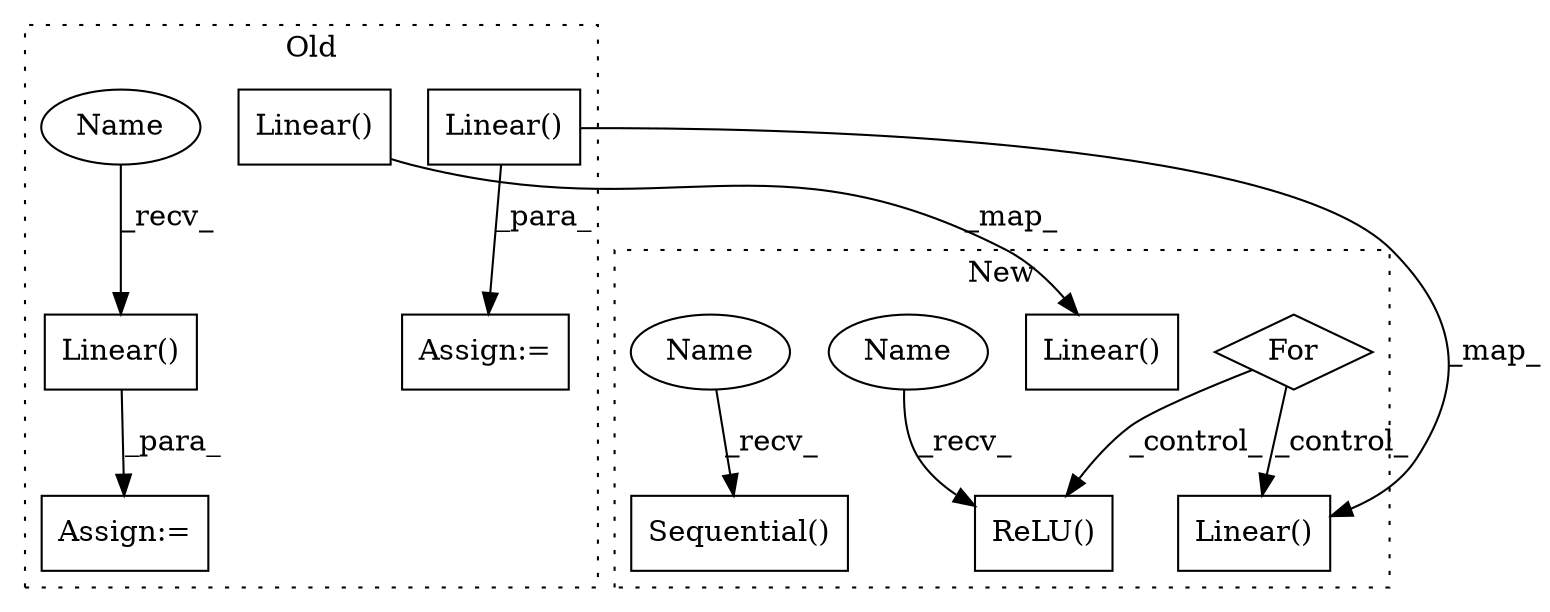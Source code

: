 digraph G {
subgraph cluster0 {
1 [label="Linear()" a="75" s="1330,1382" l="10,1" shape="box"];
4 [label="Linear()" a="75" s="1476,1528" l="10,1" shape="box"];
8 [label="Linear()" a="75" s="1549,1589" l="10,1" shape="box"];
9 [label="Assign:=" a="68" s="1473" l="3" shape="box"];
10 [label="Assign:=" a="68" s="1327" l="3" shape="box"];
13 [label="Name" a="87" s="1330" l="2" shape="ellipse"];
label = "Old";
style="dotted";
}
subgraph cluster1 {
2 [label="ReLU()" a="75" s="1397" l="9" shape="box"];
3 [label="Sequential()" a="75" s="1519,1534" l="14,7" shape="box"];
5 [label="Linear()" a="75" s="1337,1368" l="10,1" shape="box"];
6 [label="For" a="107" s="1274,1309" l="4,14" shape="diamond"];
7 [label="Linear()" a="75" s="1465,1494" l="10,1" shape="box"];
11 [label="Name" a="87" s="1519" l="2" shape="ellipse"];
12 [label="Name" a="87" s="1397" l="2" shape="ellipse"];
label = "New";
style="dotted";
}
1 -> 10 [label="_para_"];
4 -> 5 [label="_map_"];
4 -> 9 [label="_para_"];
6 -> 5 [label="_control_"];
6 -> 2 [label="_control_"];
8 -> 7 [label="_map_"];
11 -> 3 [label="_recv_"];
12 -> 2 [label="_recv_"];
13 -> 1 [label="_recv_"];
}